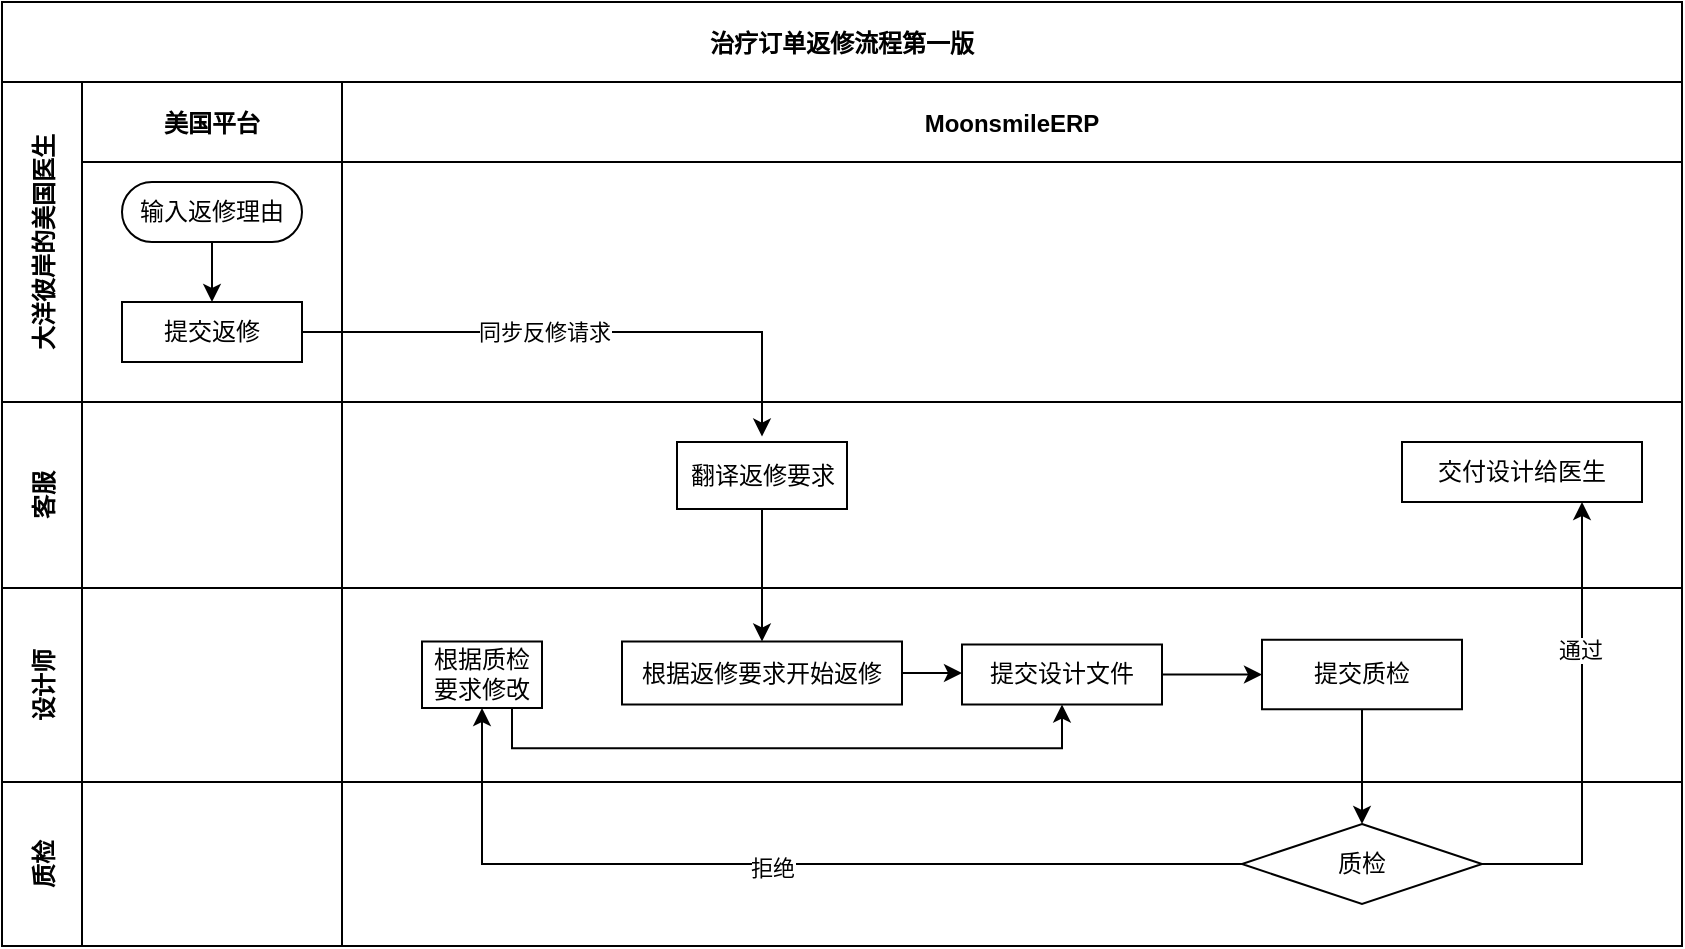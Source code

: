 <mxfile version="24.3.0" type="github" pages="2">
  <diagram id="kgpKYQtTHZ0yAKxKKP6v" name="第一版">
    <mxGraphModel dx="968" dy="673" grid="1" gridSize="10" guides="1" tooltips="1" connect="1" arrows="1" fold="1" page="1" pageScale="1" pageWidth="850" pageHeight="1100" math="0" shadow="0">
      <root>
        <mxCell id="0" />
        <mxCell id="1" parent="0" />
        <mxCell id="3nuBFxr9cyL0pnOWT2aG-1" value="治疗订单返修流程第一版" style="shape=table;childLayout=tableLayout;startSize=40;collapsible=0;recursiveResize=0;expand=0;fillColor=none;fontStyle=1" parent="1" vertex="1">
          <mxGeometry x="100" y="100" width="840" height="472" as="geometry" />
        </mxCell>
        <mxCell id="3nuBFxr9cyL0pnOWT2aG-3" value="大洋彼岸的美国医生" style="shape=tableRow;horizontal=0;swimlaneHead=0;swimlaneBody=0;top=0;left=0;bottom=0;right=0;fillColor=none;points=[[0,0.5],[1,0.5]];portConstraint=eastwest;startSize=40;collapsible=0;recursiveResize=0;expand=0;fontStyle=1;" parent="3nuBFxr9cyL0pnOWT2aG-1" vertex="1">
          <mxGeometry y="40" width="840" height="160" as="geometry" />
        </mxCell>
        <mxCell id="3nuBFxr9cyL0pnOWT2aG-4" value="美国平台" style="swimlane;swimlaneHead=0;swimlaneBody=0;connectable=0;fillColor=none;startSize=40;collapsible=0;recursiveResize=0;expand=0;fontStyle=1;" parent="3nuBFxr9cyL0pnOWT2aG-3" vertex="1">
          <mxGeometry x="40" width="130" height="160" as="geometry">
            <mxRectangle width="130" height="160" as="alternateBounds" />
          </mxGeometry>
        </mxCell>
        <mxCell id="haAIxIRTAm43gvG-HOPw-50" style="edgeStyle=orthogonalEdgeStyle;rounded=0;orthogonalLoop=1;jettySize=auto;html=1;exitX=0.5;exitY=1;exitDx=0;exitDy=0;entryX=0.5;entryY=0;entryDx=0;entryDy=0;" edge="1" parent="3nuBFxr9cyL0pnOWT2aG-4" source="3nuBFxr9cyL0pnOWT2aG-6" target="haAIxIRTAm43gvG-HOPw-1">
          <mxGeometry relative="1" as="geometry" />
        </mxCell>
        <mxCell id="3nuBFxr9cyL0pnOWT2aG-6" value="输入返修理由" style="rounded=1;whiteSpace=wrap;html=1;arcSize=50;" parent="3nuBFxr9cyL0pnOWT2aG-4" vertex="1">
          <mxGeometry x="20" y="50" width="90" height="30" as="geometry" />
        </mxCell>
        <mxCell id="haAIxIRTAm43gvG-HOPw-1" value="提交返修" style="rounded=0;whiteSpace=wrap;html=1;" vertex="1" parent="3nuBFxr9cyL0pnOWT2aG-4">
          <mxGeometry x="20" y="110" width="90" height="30" as="geometry" />
        </mxCell>
        <mxCell id="3nuBFxr9cyL0pnOWT2aG-8" value="MoonsmileERP" style="swimlane;swimlaneHead=0;swimlaneBody=0;connectable=0;fillColor=none;startSize=40;collapsible=0;recursiveResize=0;expand=0;fontStyle=1;" parent="3nuBFxr9cyL0pnOWT2aG-3" vertex="1">
          <mxGeometry x="170" width="670" height="160" as="geometry">
            <mxRectangle width="670" height="160" as="alternateBounds" />
          </mxGeometry>
        </mxCell>
        <mxCell id="3nuBFxr9cyL0pnOWT2aG-15" value="客服" style="shape=tableRow;horizontal=0;swimlaneHead=0;swimlaneBody=0;top=0;left=0;bottom=0;right=0;fillColor=none;points=[[0,0.5],[1,0.5]];portConstraint=eastwest;startSize=40;collapsible=0;recursiveResize=0;expand=0;fontStyle=1;" parent="3nuBFxr9cyL0pnOWT2aG-1" vertex="1">
          <mxGeometry y="200" width="840" height="93" as="geometry" />
        </mxCell>
        <mxCell id="3nuBFxr9cyL0pnOWT2aG-16" value="" style="swimlane;swimlaneHead=0;swimlaneBody=0;connectable=0;fillColor=none;startSize=0;collapsible=0;recursiveResize=0;expand=0;fontStyle=1;" parent="3nuBFxr9cyL0pnOWT2aG-15" vertex="1">
          <mxGeometry x="40" width="130" height="93" as="geometry">
            <mxRectangle width="130" height="93" as="alternateBounds" />
          </mxGeometry>
        </mxCell>
        <mxCell id="3nuBFxr9cyL0pnOWT2aG-18" value="" style="swimlane;swimlaneHead=0;swimlaneBody=0;connectable=0;fillColor=none;startSize=0;collapsible=0;recursiveResize=0;expand=0;fontStyle=1;" parent="3nuBFxr9cyL0pnOWT2aG-15" vertex="1">
          <mxGeometry x="170" width="670" height="93" as="geometry">
            <mxRectangle width="670" height="93" as="alternateBounds" />
          </mxGeometry>
        </mxCell>
        <mxCell id="3nuBFxr9cyL0pnOWT2aG-17" value="翻译返修要求" style="rounded=0;whiteSpace=wrap;html=1;" parent="3nuBFxr9cyL0pnOWT2aG-18" vertex="1">
          <mxGeometry x="167.5" y="20" width="85" height="33.5" as="geometry" />
        </mxCell>
        <mxCell id="haAIxIRTAm43gvG-HOPw-42" value="交付设计给医生" style="rounded=0;whiteSpace=wrap;html=1;" vertex="1" parent="3nuBFxr9cyL0pnOWT2aG-18">
          <mxGeometry x="530" y="20" width="120" height="30" as="geometry" />
        </mxCell>
        <mxCell id="haAIxIRTAm43gvG-HOPw-13" value="设计师" style="shape=tableRow;horizontal=0;swimlaneHead=0;swimlaneBody=0;top=0;left=0;bottom=0;right=0;fillColor=none;points=[[0,0.5],[1,0.5]];portConstraint=eastwest;startSize=40;collapsible=0;recursiveResize=0;expand=0;fontStyle=1;" vertex="1" parent="3nuBFxr9cyL0pnOWT2aG-1">
          <mxGeometry y="293" width="840" height="97" as="geometry" />
        </mxCell>
        <mxCell id="haAIxIRTAm43gvG-HOPw-14" style="swimlane;swimlaneHead=0;swimlaneBody=0;connectable=0;fillColor=none;startSize=0;collapsible=0;recursiveResize=0;expand=0;fontStyle=1;" vertex="1" parent="haAIxIRTAm43gvG-HOPw-13">
          <mxGeometry x="40" width="130" height="97" as="geometry">
            <mxRectangle width="130" height="97" as="alternateBounds" />
          </mxGeometry>
        </mxCell>
        <mxCell id="haAIxIRTAm43gvG-HOPw-15" style="swimlane;swimlaneHead=0;swimlaneBody=0;connectable=0;fillColor=none;startSize=0;collapsible=0;recursiveResize=0;expand=0;fontStyle=1;" vertex="1" parent="haAIxIRTAm43gvG-HOPw-13">
          <mxGeometry x="170" width="670" height="97" as="geometry">
            <mxRectangle width="670" height="97" as="alternateBounds" />
          </mxGeometry>
        </mxCell>
        <mxCell id="haAIxIRTAm43gvG-HOPw-22" style="edgeStyle=orthogonalEdgeStyle;rounded=0;orthogonalLoop=1;jettySize=auto;html=1;exitX=1;exitY=0.5;exitDx=0;exitDy=0;entryX=0;entryY=0.5;entryDx=0;entryDy=0;" edge="1" parent="haAIxIRTAm43gvG-HOPw-15" source="haAIxIRTAm43gvG-HOPw-17" target="haAIxIRTAm43gvG-HOPw-21">
          <mxGeometry relative="1" as="geometry" />
        </mxCell>
        <mxCell id="haAIxIRTAm43gvG-HOPw-17" value="根据返修要求开始返修" style="rounded=0;whiteSpace=wrap;html=1;" vertex="1" parent="haAIxIRTAm43gvG-HOPw-15">
          <mxGeometry x="140" y="26.75" width="140" height="31.5" as="geometry" />
        </mxCell>
        <mxCell id="haAIxIRTAm43gvG-HOPw-24" style="edgeStyle=orthogonalEdgeStyle;rounded=0;orthogonalLoop=1;jettySize=auto;html=1;exitX=1;exitY=0.5;exitDx=0;exitDy=0;entryX=0;entryY=0.5;entryDx=0;entryDy=0;" edge="1" parent="haAIxIRTAm43gvG-HOPw-15" source="haAIxIRTAm43gvG-HOPw-21" target="haAIxIRTAm43gvG-HOPw-23">
          <mxGeometry relative="1" as="geometry" />
        </mxCell>
        <mxCell id="haAIxIRTAm43gvG-HOPw-21" value="提交设计文件" style="rounded=0;whiteSpace=wrap;html=1;" vertex="1" parent="haAIxIRTAm43gvG-HOPw-15">
          <mxGeometry x="310" y="28.25" width="100" height="30" as="geometry" />
        </mxCell>
        <mxCell id="haAIxIRTAm43gvG-HOPw-23" value="提交质检" style="rounded=0;whiteSpace=wrap;html=1;" vertex="1" parent="haAIxIRTAm43gvG-HOPw-15">
          <mxGeometry x="460" y="25.88" width="100" height="34.75" as="geometry" />
        </mxCell>
        <mxCell id="haAIxIRTAm43gvG-HOPw-46" style="edgeStyle=orthogonalEdgeStyle;rounded=0;orthogonalLoop=1;jettySize=auto;html=1;exitX=0.75;exitY=1;exitDx=0;exitDy=0;entryX=0.5;entryY=1;entryDx=0;entryDy=0;" edge="1" parent="haAIxIRTAm43gvG-HOPw-15" source="haAIxIRTAm43gvG-HOPw-38" target="haAIxIRTAm43gvG-HOPw-21">
          <mxGeometry relative="1" as="geometry" />
        </mxCell>
        <mxCell id="haAIxIRTAm43gvG-HOPw-38" value="根据质检要求修改" style="rounded=0;whiteSpace=wrap;html=1;" vertex="1" parent="haAIxIRTAm43gvG-HOPw-15">
          <mxGeometry x="40" y="26.75" width="60" height="33.25" as="geometry" />
        </mxCell>
        <mxCell id="haAIxIRTAm43gvG-HOPw-28" value="质检" style="shape=tableRow;horizontal=0;swimlaneHead=0;swimlaneBody=0;top=0;left=0;bottom=0;right=0;fillColor=none;points=[[0,0.5],[1,0.5]];portConstraint=eastwest;startSize=40;collapsible=0;recursiveResize=0;expand=0;fontStyle=1;" vertex="1" parent="3nuBFxr9cyL0pnOWT2aG-1">
          <mxGeometry y="390" width="840" height="82" as="geometry" />
        </mxCell>
        <mxCell id="haAIxIRTAm43gvG-HOPw-29" style="swimlane;swimlaneHead=0;swimlaneBody=0;connectable=0;fillColor=none;startSize=0;collapsible=0;recursiveResize=0;expand=0;fontStyle=1;" vertex="1" parent="haAIxIRTAm43gvG-HOPw-28">
          <mxGeometry x="40" width="130" height="82" as="geometry">
            <mxRectangle width="130" height="82" as="alternateBounds" />
          </mxGeometry>
        </mxCell>
        <mxCell id="haAIxIRTAm43gvG-HOPw-30" style="swimlane;swimlaneHead=0;swimlaneBody=0;connectable=0;fillColor=none;startSize=0;collapsible=0;recursiveResize=0;expand=0;fontStyle=1;" vertex="1" parent="haAIxIRTAm43gvG-HOPw-28">
          <mxGeometry x="170" width="670" height="82" as="geometry">
            <mxRectangle width="670" height="82" as="alternateBounds" />
          </mxGeometry>
        </mxCell>
        <mxCell id="8FANiOVnLKe2f4nZrA_B-1" value="质检" style="rhombus;whiteSpace=wrap;html=1;" vertex="1" parent="haAIxIRTAm43gvG-HOPw-30">
          <mxGeometry x="450" y="21" width="120" height="40" as="geometry" />
        </mxCell>
        <mxCell id="3nuBFxr9cyL0pnOWT2aG-28" style="edgeStyle=orthogonalEdgeStyle;rounded=0;orthogonalLoop=1;jettySize=auto;html=1;" parent="3nuBFxr9cyL0pnOWT2aG-1" target="3nuBFxr9cyL0pnOWT2aG-13" edge="1">
          <mxGeometry relative="1" as="geometry">
            <Array as="points">
              <mxPoint x="530" y="260" />
              <mxPoint x="530" y="120" />
            </Array>
            <mxPoint x="475.0" y="310" as="sourcePoint" />
          </mxGeometry>
        </mxCell>
        <mxCell id="haAIxIRTAm43gvG-HOPw-3" style="edgeStyle=orthogonalEdgeStyle;rounded=0;orthogonalLoop=1;jettySize=auto;html=1;exitX=1;exitY=0.5;exitDx=0;exitDy=0;entryX=0.5;entryY=-0.082;entryDx=0;entryDy=0;entryPerimeter=0;" edge="1" parent="3nuBFxr9cyL0pnOWT2aG-1" source="haAIxIRTAm43gvG-HOPw-1" target="3nuBFxr9cyL0pnOWT2aG-17">
          <mxGeometry relative="1" as="geometry" />
        </mxCell>
        <mxCell id="haAIxIRTAm43gvG-HOPw-47" value="&lt;div&gt;同步反修请求&lt;br&gt;&lt;/div&gt;" style="edgeLabel;html=1;align=center;verticalAlign=middle;resizable=0;points=[];" vertex="1" connectable="0" parent="haAIxIRTAm43gvG-HOPw-3">
          <mxGeometry x="0.335" y="-1" relative="1" as="geometry">
            <mxPoint x="-68" y="-1" as="offset" />
          </mxGeometry>
        </mxCell>
        <mxCell id="haAIxIRTAm43gvG-HOPw-37" style="edgeStyle=orthogonalEdgeStyle;rounded=0;orthogonalLoop=1;jettySize=auto;html=1;exitX=0.5;exitY=1;exitDx=0;exitDy=0;entryX=0.5;entryY=0;entryDx=0;entryDy=0;" edge="1" parent="3nuBFxr9cyL0pnOWT2aG-1" source="haAIxIRTAm43gvG-HOPw-23" target="8FANiOVnLKe2f4nZrA_B-1">
          <mxGeometry relative="1" as="geometry">
            <mxPoint x="670" y="411.5" as="targetPoint" />
          </mxGeometry>
        </mxCell>
        <mxCell id="haAIxIRTAm43gvG-HOPw-40" style="edgeStyle=orthogonalEdgeStyle;rounded=0;orthogonalLoop=1;jettySize=auto;html=1;entryX=0.5;entryY=1;entryDx=0;entryDy=0;exitX=0;exitY=0.5;exitDx=0;exitDy=0;" edge="1" parent="3nuBFxr9cyL0pnOWT2aG-1" source="8FANiOVnLKe2f4nZrA_B-1" target="haAIxIRTAm43gvG-HOPw-38">
          <mxGeometry relative="1" as="geometry">
            <mxPoint x="590" y="432" as="sourcePoint" />
          </mxGeometry>
        </mxCell>
        <mxCell id="haAIxIRTAm43gvG-HOPw-41" value="拒绝" style="edgeLabel;html=1;align=center;verticalAlign=middle;resizable=0;points=[];" vertex="1" connectable="0" parent="haAIxIRTAm43gvG-HOPw-40">
          <mxGeometry x="0.028" y="2" relative="1" as="geometry">
            <mxPoint as="offset" />
          </mxGeometry>
        </mxCell>
        <mxCell id="haAIxIRTAm43gvG-HOPw-43" style="edgeStyle=orthogonalEdgeStyle;rounded=0;orthogonalLoop=1;jettySize=auto;html=1;entryX=0.75;entryY=1;entryDx=0;entryDy=0;exitX=1;exitY=0.5;exitDx=0;exitDy=0;" edge="1" parent="3nuBFxr9cyL0pnOWT2aG-1" source="8FANiOVnLKe2f4nZrA_B-1" target="haAIxIRTAm43gvG-HOPw-42">
          <mxGeometry relative="1" as="geometry">
            <mxPoint x="760" y="431" as="sourcePoint" />
            <Array as="points">
              <mxPoint x="790" y="431" />
            </Array>
          </mxGeometry>
        </mxCell>
        <mxCell id="haAIxIRTAm43gvG-HOPw-44" value="通过" style="edgeLabel;html=1;align=center;verticalAlign=middle;resizable=0;points=[];" vertex="1" connectable="0" parent="haAIxIRTAm43gvG-HOPw-43">
          <mxGeometry x="0.364" y="1" relative="1" as="geometry">
            <mxPoint as="offset" />
          </mxGeometry>
        </mxCell>
        <mxCell id="haAIxIRTAm43gvG-HOPw-49" style="edgeStyle=orthogonalEdgeStyle;rounded=0;orthogonalLoop=1;jettySize=auto;html=1;exitX=0.5;exitY=1;exitDx=0;exitDy=0;entryX=0.5;entryY=0;entryDx=0;entryDy=0;" edge="1" parent="3nuBFxr9cyL0pnOWT2aG-1" source="3nuBFxr9cyL0pnOWT2aG-17" target="haAIxIRTAm43gvG-HOPw-17">
          <mxGeometry relative="1" as="geometry" />
        </mxCell>
      </root>
    </mxGraphModel>
  </diagram>
  <diagram id="tXFem8J4mtp9v5lEU25t" name="Page-2">
    <mxGraphModel dx="968" dy="673" grid="1" gridSize="10" guides="1" tooltips="1" connect="1" arrows="1" fold="1" page="1" pageScale="1" pageWidth="827" pageHeight="1169" math="0" shadow="0">
      <root>
        <mxCell id="0" />
        <mxCell id="1" parent="0" />
      </root>
    </mxGraphModel>
  </diagram>
</mxfile>
